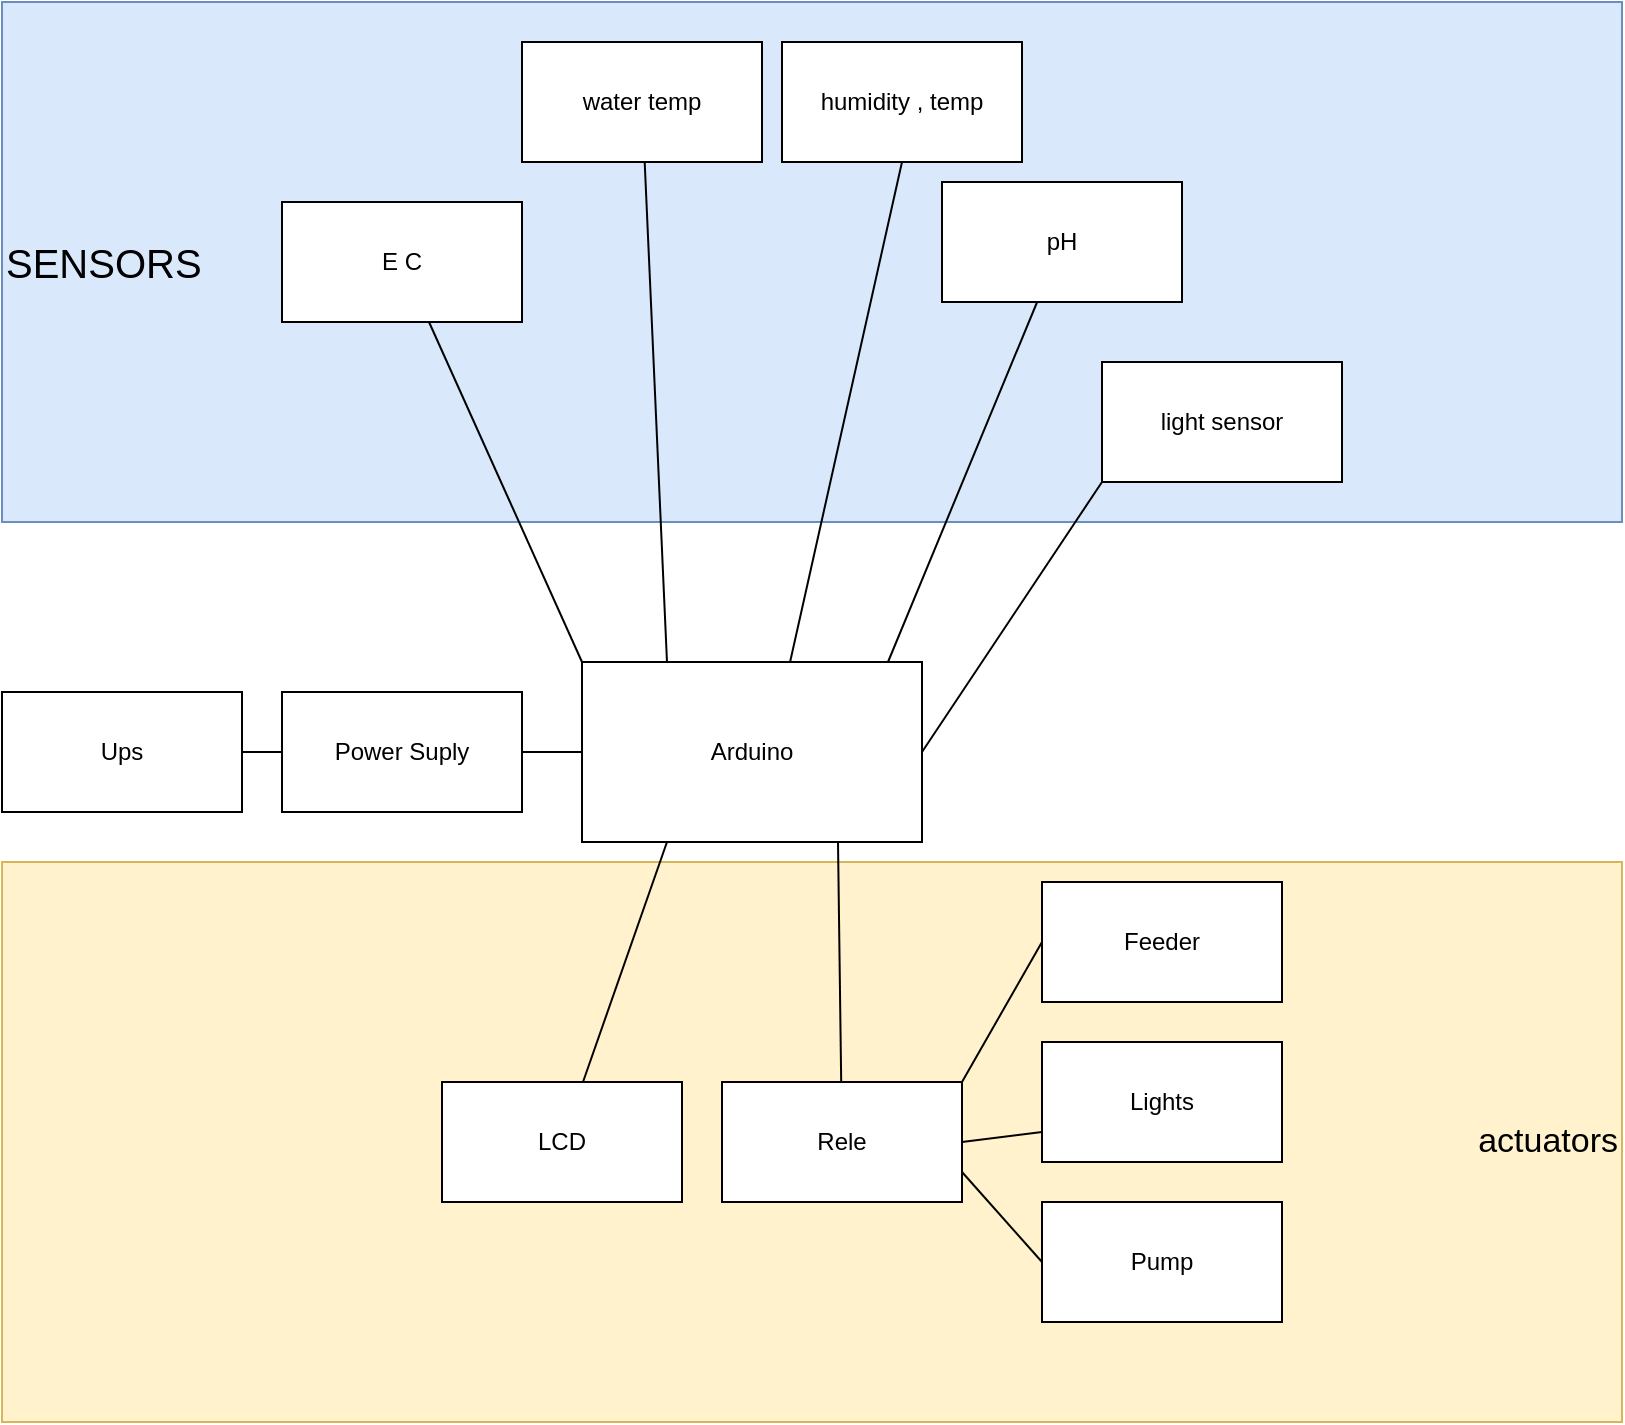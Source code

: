 <mxfile version="13.10.4" type="github">
  <diagram id="dqqczQXDW6f_qqdrUy-b" name="Page-1">
    <mxGraphModel dx="2302" dy="766" grid="1" gridSize="10" guides="1" tooltips="1" connect="1" arrows="1" fold="1" page="1" pageScale="1" pageWidth="850" pageHeight="1100" math="0" shadow="0">
      <root>
        <mxCell id="0" />
        <mxCell id="1" parent="0" />
        <mxCell id="sX0eM-M-46gOgMuI0mT9-31" value="&lt;font style=&quot;font-size: 17px&quot;&gt;actuators&lt;/font&gt;" style="rounded=0;whiteSpace=wrap;html=1;align=right;fillColor=#fff2cc;strokeColor=#d6b656;" vertex="1" parent="1">
          <mxGeometry x="20" y="450" width="810" height="280" as="geometry" />
        </mxCell>
        <mxCell id="sX0eM-M-46gOgMuI0mT9-29" value="&lt;font style=&quot;font-size: 20px&quot;&gt;SENSORS&lt;/font&gt;" style="rounded=0;whiteSpace=wrap;html=1;align=left;fillColor=#dae8fc;strokeColor=#6c8ebf;" vertex="1" parent="1">
          <mxGeometry x="20" y="20" width="810" height="260" as="geometry" />
        </mxCell>
        <mxCell id="sX0eM-M-46gOgMuI0mT9-2" value="Arduino" style="rounded=0;whiteSpace=wrap;html=1;" vertex="1" parent="1">
          <mxGeometry x="310" y="350" width="170" height="90" as="geometry" />
        </mxCell>
        <mxCell id="sX0eM-M-46gOgMuI0mT9-4" value="water temp" style="rounded=0;whiteSpace=wrap;html=1;" vertex="1" parent="1">
          <mxGeometry x="280" y="40" width="120" height="60" as="geometry" />
        </mxCell>
        <mxCell id="sX0eM-M-46gOgMuI0mT9-5" value="humidity , temp" style="rounded=0;whiteSpace=wrap;html=1;" vertex="1" parent="1">
          <mxGeometry x="410" y="40" width="120" height="60" as="geometry" />
        </mxCell>
        <mxCell id="sX0eM-M-46gOgMuI0mT9-6" value="pH" style="rounded=0;whiteSpace=wrap;html=1;" vertex="1" parent="1">
          <mxGeometry x="490" y="110" width="120" height="60" as="geometry" />
        </mxCell>
        <mxCell id="sX0eM-M-46gOgMuI0mT9-7" value="light sensor" style="rounded=0;whiteSpace=wrap;html=1;" vertex="1" parent="1">
          <mxGeometry x="570" y="200" width="120" height="60" as="geometry" />
        </mxCell>
        <mxCell id="sX0eM-M-46gOgMuI0mT9-8" value="E C" style="rounded=0;whiteSpace=wrap;html=1;" vertex="1" parent="1">
          <mxGeometry x="160" y="120" width="120" height="60" as="geometry" />
        </mxCell>
        <mxCell id="sX0eM-M-46gOgMuI0mT9-9" value="LCD" style="rounded=0;whiteSpace=wrap;html=1;" vertex="1" parent="1">
          <mxGeometry x="240" y="560" width="120" height="60" as="geometry" />
        </mxCell>
        <mxCell id="sX0eM-M-46gOgMuI0mT9-10" value="Rele" style="rounded=0;whiteSpace=wrap;html=1;" vertex="1" parent="1">
          <mxGeometry x="380" y="560" width="120" height="60" as="geometry" />
        </mxCell>
        <mxCell id="sX0eM-M-46gOgMuI0mT9-11" value="Feeder" style="rounded=0;whiteSpace=wrap;html=1;" vertex="1" parent="1">
          <mxGeometry x="540" y="460" width="120" height="60" as="geometry" />
        </mxCell>
        <mxCell id="sX0eM-M-46gOgMuI0mT9-12" value="Lights" style="rounded=0;whiteSpace=wrap;html=1;" vertex="1" parent="1">
          <mxGeometry x="540" y="540" width="120" height="60" as="geometry" />
        </mxCell>
        <mxCell id="sX0eM-M-46gOgMuI0mT9-13" value="Pump" style="rounded=0;whiteSpace=wrap;html=1;" vertex="1" parent="1">
          <mxGeometry x="540" y="620" width="120" height="60" as="geometry" />
        </mxCell>
        <mxCell id="sX0eM-M-46gOgMuI0mT9-14" value="Ups" style="rounded=0;whiteSpace=wrap;html=1;" vertex="1" parent="1">
          <mxGeometry x="20" y="365" width="120" height="60" as="geometry" />
        </mxCell>
        <mxCell id="sX0eM-M-46gOgMuI0mT9-15" value="Power Suply" style="rounded=0;whiteSpace=wrap;html=1;" vertex="1" parent="1">
          <mxGeometry x="160" y="365" width="120" height="60" as="geometry" />
        </mxCell>
        <mxCell id="sX0eM-M-46gOgMuI0mT9-17" value="" style="endArrow=none;html=1;exitX=0.25;exitY=0;exitDx=0;exitDy=0;" edge="1" parent="1" source="sX0eM-M-46gOgMuI0mT9-2" target="sX0eM-M-46gOgMuI0mT9-4">
          <mxGeometry width="50" height="50" relative="1" as="geometry">
            <mxPoint x="400" y="420" as="sourcePoint" />
            <mxPoint x="450" y="370" as="targetPoint" />
          </mxGeometry>
        </mxCell>
        <mxCell id="sX0eM-M-46gOgMuI0mT9-18" value="" style="endArrow=none;html=1;" edge="1" parent="1" source="sX0eM-M-46gOgMuI0mT9-10">
          <mxGeometry width="50" height="50" relative="1" as="geometry">
            <mxPoint x="533.877" y="710" as="sourcePoint" />
            <mxPoint x="438" y="440" as="targetPoint" />
          </mxGeometry>
        </mxCell>
        <mxCell id="sX0eM-M-46gOgMuI0mT9-19" value="" style="endArrow=none;html=1;exitX=0.25;exitY=1;exitDx=0;exitDy=0;" edge="1" parent="1" source="sX0eM-M-46gOgMuI0mT9-2" target="sX0eM-M-46gOgMuI0mT9-9">
          <mxGeometry width="50" height="50" relative="1" as="geometry">
            <mxPoint x="400" y="420" as="sourcePoint" />
            <mxPoint x="450" y="370" as="targetPoint" />
          </mxGeometry>
        </mxCell>
        <mxCell id="sX0eM-M-46gOgMuI0mT9-20" value="" style="endArrow=none;html=1;entryX=0.5;entryY=1;entryDx=0;entryDy=0;exitX=0.612;exitY=0;exitDx=0;exitDy=0;exitPerimeter=0;" edge="1" parent="1" source="sX0eM-M-46gOgMuI0mT9-2" target="sX0eM-M-46gOgMuI0mT9-5">
          <mxGeometry width="50" height="50" relative="1" as="geometry">
            <mxPoint x="400" y="420" as="sourcePoint" />
            <mxPoint x="450" y="370" as="targetPoint" />
          </mxGeometry>
        </mxCell>
        <mxCell id="sX0eM-M-46gOgMuI0mT9-21" value="" style="endArrow=none;html=1;exitX=0.9;exitY=0;exitDx=0;exitDy=0;exitPerimeter=0;" edge="1" parent="1" source="sX0eM-M-46gOgMuI0mT9-2" target="sX0eM-M-46gOgMuI0mT9-6">
          <mxGeometry width="50" height="50" relative="1" as="geometry">
            <mxPoint x="400" y="420" as="sourcePoint" />
            <mxPoint x="450" y="370" as="targetPoint" />
          </mxGeometry>
        </mxCell>
        <mxCell id="sX0eM-M-46gOgMuI0mT9-22" value="" style="endArrow=none;html=1;entryX=0;entryY=1;entryDx=0;entryDy=0;exitX=1;exitY=0.5;exitDx=0;exitDy=0;" edge="1" parent="1" source="sX0eM-M-46gOgMuI0mT9-2" target="sX0eM-M-46gOgMuI0mT9-7">
          <mxGeometry width="50" height="50" relative="1" as="geometry">
            <mxPoint x="400" y="420" as="sourcePoint" />
            <mxPoint x="450" y="370" as="targetPoint" />
          </mxGeometry>
        </mxCell>
        <mxCell id="sX0eM-M-46gOgMuI0mT9-23" value="" style="endArrow=none;html=1;exitX=0;exitY=0;exitDx=0;exitDy=0;" edge="1" parent="1" source="sX0eM-M-46gOgMuI0mT9-2" target="sX0eM-M-46gOgMuI0mT9-8">
          <mxGeometry width="50" height="50" relative="1" as="geometry">
            <mxPoint x="400" y="420" as="sourcePoint" />
            <mxPoint x="450" y="370" as="targetPoint" />
          </mxGeometry>
        </mxCell>
        <mxCell id="sX0eM-M-46gOgMuI0mT9-24" value="" style="endArrow=none;html=1;exitX=1;exitY=0.5;exitDx=0;exitDy=0;entryX=0;entryY=0.5;entryDx=0;entryDy=0;" edge="1" parent="1" source="sX0eM-M-46gOgMuI0mT9-15" target="sX0eM-M-46gOgMuI0mT9-2">
          <mxGeometry width="50" height="50" relative="1" as="geometry">
            <mxPoint x="400" y="420" as="sourcePoint" />
            <mxPoint x="450" y="370" as="targetPoint" />
          </mxGeometry>
        </mxCell>
        <mxCell id="sX0eM-M-46gOgMuI0mT9-25" value="" style="endArrow=none;html=1;entryX=0;entryY=0.5;entryDx=0;entryDy=0;" edge="1" parent="1" source="sX0eM-M-46gOgMuI0mT9-14" target="sX0eM-M-46gOgMuI0mT9-15">
          <mxGeometry width="50" height="50" relative="1" as="geometry">
            <mxPoint x="400" y="420" as="sourcePoint" />
            <mxPoint x="450" y="370" as="targetPoint" />
          </mxGeometry>
        </mxCell>
        <mxCell id="sX0eM-M-46gOgMuI0mT9-26" value="" style="endArrow=none;html=1;entryX=0;entryY=0.5;entryDx=0;entryDy=0;exitX=1;exitY=0;exitDx=0;exitDy=0;" edge="1" parent="1" source="sX0eM-M-46gOgMuI0mT9-10" target="sX0eM-M-46gOgMuI0mT9-11">
          <mxGeometry width="50" height="50" relative="1" as="geometry">
            <mxPoint x="400" y="420" as="sourcePoint" />
            <mxPoint x="450" y="370" as="targetPoint" />
          </mxGeometry>
        </mxCell>
        <mxCell id="sX0eM-M-46gOgMuI0mT9-27" value="" style="endArrow=none;html=1;entryX=0;entryY=0.75;entryDx=0;entryDy=0;exitX=1;exitY=0.5;exitDx=0;exitDy=0;" edge="1" parent="1" source="sX0eM-M-46gOgMuI0mT9-10" target="sX0eM-M-46gOgMuI0mT9-12">
          <mxGeometry width="50" height="50" relative="1" as="geometry">
            <mxPoint x="400" y="420" as="sourcePoint" />
            <mxPoint x="450" y="370" as="targetPoint" />
          </mxGeometry>
        </mxCell>
        <mxCell id="sX0eM-M-46gOgMuI0mT9-28" value="" style="endArrow=none;html=1;entryX=0;entryY=0.5;entryDx=0;entryDy=0;exitX=1;exitY=0.75;exitDx=0;exitDy=0;" edge="1" parent="1" source="sX0eM-M-46gOgMuI0mT9-10" target="sX0eM-M-46gOgMuI0mT9-13">
          <mxGeometry width="50" height="50" relative="1" as="geometry">
            <mxPoint x="400" y="420" as="sourcePoint" />
            <mxPoint x="450" y="370" as="targetPoint" />
          </mxGeometry>
        </mxCell>
      </root>
    </mxGraphModel>
  </diagram>
</mxfile>
